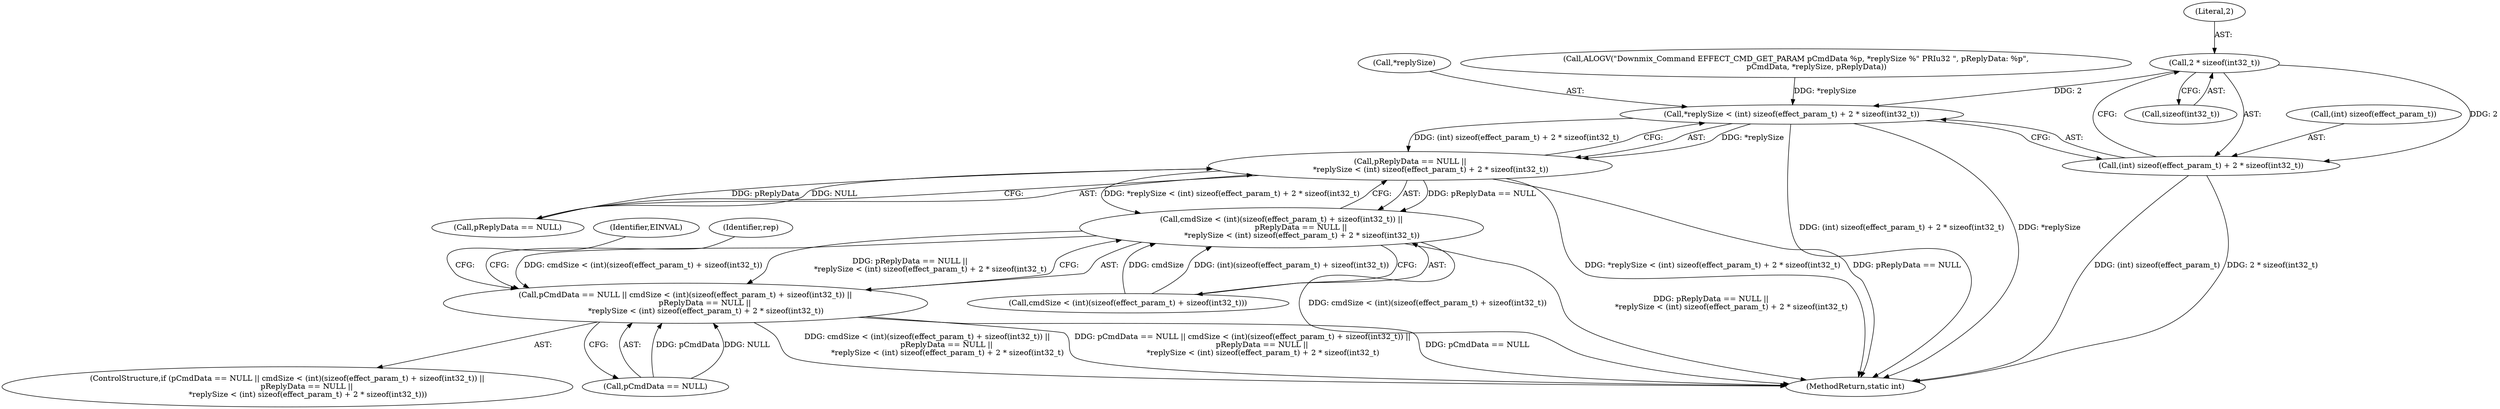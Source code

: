 digraph "0_Android_aeea52da00d210587fb3ed895de3d5f2e0264c88_0@API" {
"1000241" [label="(Call,2 * sizeof(int32_t))"];
"1000233" [label="(Call,*replySize < (int) sizeof(effect_param_t) + 2 * sizeof(int32_t))"];
"1000229" [label="(Call,pReplyData == NULL ||\n                 *replySize < (int) sizeof(effect_param_t) + 2 * sizeof(int32_t))"];
"1000219" [label="(Call,cmdSize < (int)(sizeof(effect_param_t) + sizeof(int32_t)) ||\n                pReplyData == NULL ||\n                 *replySize < (int) sizeof(effect_param_t) + 2 * sizeof(int32_t))"];
"1000215" [label="(Call,pCmdData == NULL || cmdSize < (int)(sizeof(effect_param_t) + sizeof(int32_t)) ||\n                pReplyData == NULL ||\n                 *replySize < (int) sizeof(effect_param_t) + 2 * sizeof(int32_t))"];
"1000236" [label="(Call,(int) sizeof(effect_param_t) + 2 * sizeof(int32_t))"];
"1000241" [label="(Call,2 * sizeof(int32_t))"];
"1000548" [label="(MethodReturn,static int)"];
"1000219" [label="(Call,cmdSize < (int)(sizeof(effect_param_t) + sizeof(int32_t)) ||\n                pReplyData == NULL ||\n                 *replySize < (int) sizeof(effect_param_t) + 2 * sizeof(int32_t))"];
"1000208" [label="(Call,ALOGV(\"Downmix_Command EFFECT_CMD_GET_PARAM pCmdData %p, *replySize %\" PRIu32 \", pReplyData: %p\",\n                 pCmdData, *replySize, pReplyData))"];
"1000214" [label="(ControlStructure,if (pCmdData == NULL || cmdSize < (int)(sizeof(effect_param_t) + sizeof(int32_t)) ||\n                pReplyData == NULL ||\n                 *replySize < (int) sizeof(effect_param_t) + 2 * sizeof(int32_t)))"];
"1000248" [label="(Identifier,EINVAL)"];
"1000237" [label="(Call,(int) sizeof(effect_param_t))"];
"1000242" [label="(Literal,2)"];
"1000243" [label="(Call,sizeof(int32_t))"];
"1000251" [label="(Identifier,rep)"];
"1000216" [label="(Call,pCmdData == NULL)"];
"1000236" [label="(Call,(int) sizeof(effect_param_t) + 2 * sizeof(int32_t))"];
"1000220" [label="(Call,cmdSize < (int)(sizeof(effect_param_t) + sizeof(int32_t)))"];
"1000230" [label="(Call,pReplyData == NULL)"];
"1000229" [label="(Call,pReplyData == NULL ||\n                 *replySize < (int) sizeof(effect_param_t) + 2 * sizeof(int32_t))"];
"1000215" [label="(Call,pCmdData == NULL || cmdSize < (int)(sizeof(effect_param_t) + sizeof(int32_t)) ||\n                pReplyData == NULL ||\n                 *replySize < (int) sizeof(effect_param_t) + 2 * sizeof(int32_t))"];
"1000234" [label="(Call,*replySize)"];
"1000233" [label="(Call,*replySize < (int) sizeof(effect_param_t) + 2 * sizeof(int32_t))"];
"1000241" -> "1000236"  [label="AST: "];
"1000241" -> "1000243"  [label="CFG: "];
"1000242" -> "1000241"  [label="AST: "];
"1000243" -> "1000241"  [label="AST: "];
"1000236" -> "1000241"  [label="CFG: "];
"1000241" -> "1000233"  [label="DDG: 2"];
"1000241" -> "1000236"  [label="DDG: 2"];
"1000233" -> "1000229"  [label="AST: "];
"1000233" -> "1000236"  [label="CFG: "];
"1000234" -> "1000233"  [label="AST: "];
"1000236" -> "1000233"  [label="AST: "];
"1000229" -> "1000233"  [label="CFG: "];
"1000233" -> "1000548"  [label="DDG: (int) sizeof(effect_param_t) + 2 * sizeof(int32_t)"];
"1000233" -> "1000548"  [label="DDG: *replySize"];
"1000233" -> "1000229"  [label="DDG: *replySize"];
"1000233" -> "1000229"  [label="DDG: (int) sizeof(effect_param_t) + 2 * sizeof(int32_t)"];
"1000208" -> "1000233"  [label="DDG: *replySize"];
"1000229" -> "1000219"  [label="AST: "];
"1000229" -> "1000230"  [label="CFG: "];
"1000230" -> "1000229"  [label="AST: "];
"1000219" -> "1000229"  [label="CFG: "];
"1000229" -> "1000548"  [label="DDG: *replySize < (int) sizeof(effect_param_t) + 2 * sizeof(int32_t)"];
"1000229" -> "1000548"  [label="DDG: pReplyData == NULL"];
"1000229" -> "1000219"  [label="DDG: pReplyData == NULL"];
"1000229" -> "1000219"  [label="DDG: *replySize < (int) sizeof(effect_param_t) + 2 * sizeof(int32_t)"];
"1000230" -> "1000229"  [label="DDG: pReplyData"];
"1000230" -> "1000229"  [label="DDG: NULL"];
"1000219" -> "1000215"  [label="AST: "];
"1000219" -> "1000220"  [label="CFG: "];
"1000220" -> "1000219"  [label="AST: "];
"1000215" -> "1000219"  [label="CFG: "];
"1000219" -> "1000548"  [label="DDG: pReplyData == NULL ||\n                 *replySize < (int) sizeof(effect_param_t) + 2 * sizeof(int32_t)"];
"1000219" -> "1000548"  [label="DDG: cmdSize < (int)(sizeof(effect_param_t) + sizeof(int32_t))"];
"1000219" -> "1000215"  [label="DDG: cmdSize < (int)(sizeof(effect_param_t) + sizeof(int32_t))"];
"1000219" -> "1000215"  [label="DDG: pReplyData == NULL ||\n                 *replySize < (int) sizeof(effect_param_t) + 2 * sizeof(int32_t)"];
"1000220" -> "1000219"  [label="DDG: cmdSize"];
"1000220" -> "1000219"  [label="DDG: (int)(sizeof(effect_param_t) + sizeof(int32_t))"];
"1000215" -> "1000214"  [label="AST: "];
"1000215" -> "1000216"  [label="CFG: "];
"1000216" -> "1000215"  [label="AST: "];
"1000248" -> "1000215"  [label="CFG: "];
"1000251" -> "1000215"  [label="CFG: "];
"1000215" -> "1000548"  [label="DDG: pCmdData == NULL"];
"1000215" -> "1000548"  [label="DDG: cmdSize < (int)(sizeof(effect_param_t) + sizeof(int32_t)) ||\n                pReplyData == NULL ||\n                 *replySize < (int) sizeof(effect_param_t) + 2 * sizeof(int32_t)"];
"1000215" -> "1000548"  [label="DDG: pCmdData == NULL || cmdSize < (int)(sizeof(effect_param_t) + sizeof(int32_t)) ||\n                pReplyData == NULL ||\n                 *replySize < (int) sizeof(effect_param_t) + 2 * sizeof(int32_t)"];
"1000216" -> "1000215"  [label="DDG: pCmdData"];
"1000216" -> "1000215"  [label="DDG: NULL"];
"1000237" -> "1000236"  [label="AST: "];
"1000236" -> "1000548"  [label="DDG: (int) sizeof(effect_param_t)"];
"1000236" -> "1000548"  [label="DDG: 2 * sizeof(int32_t)"];
}
